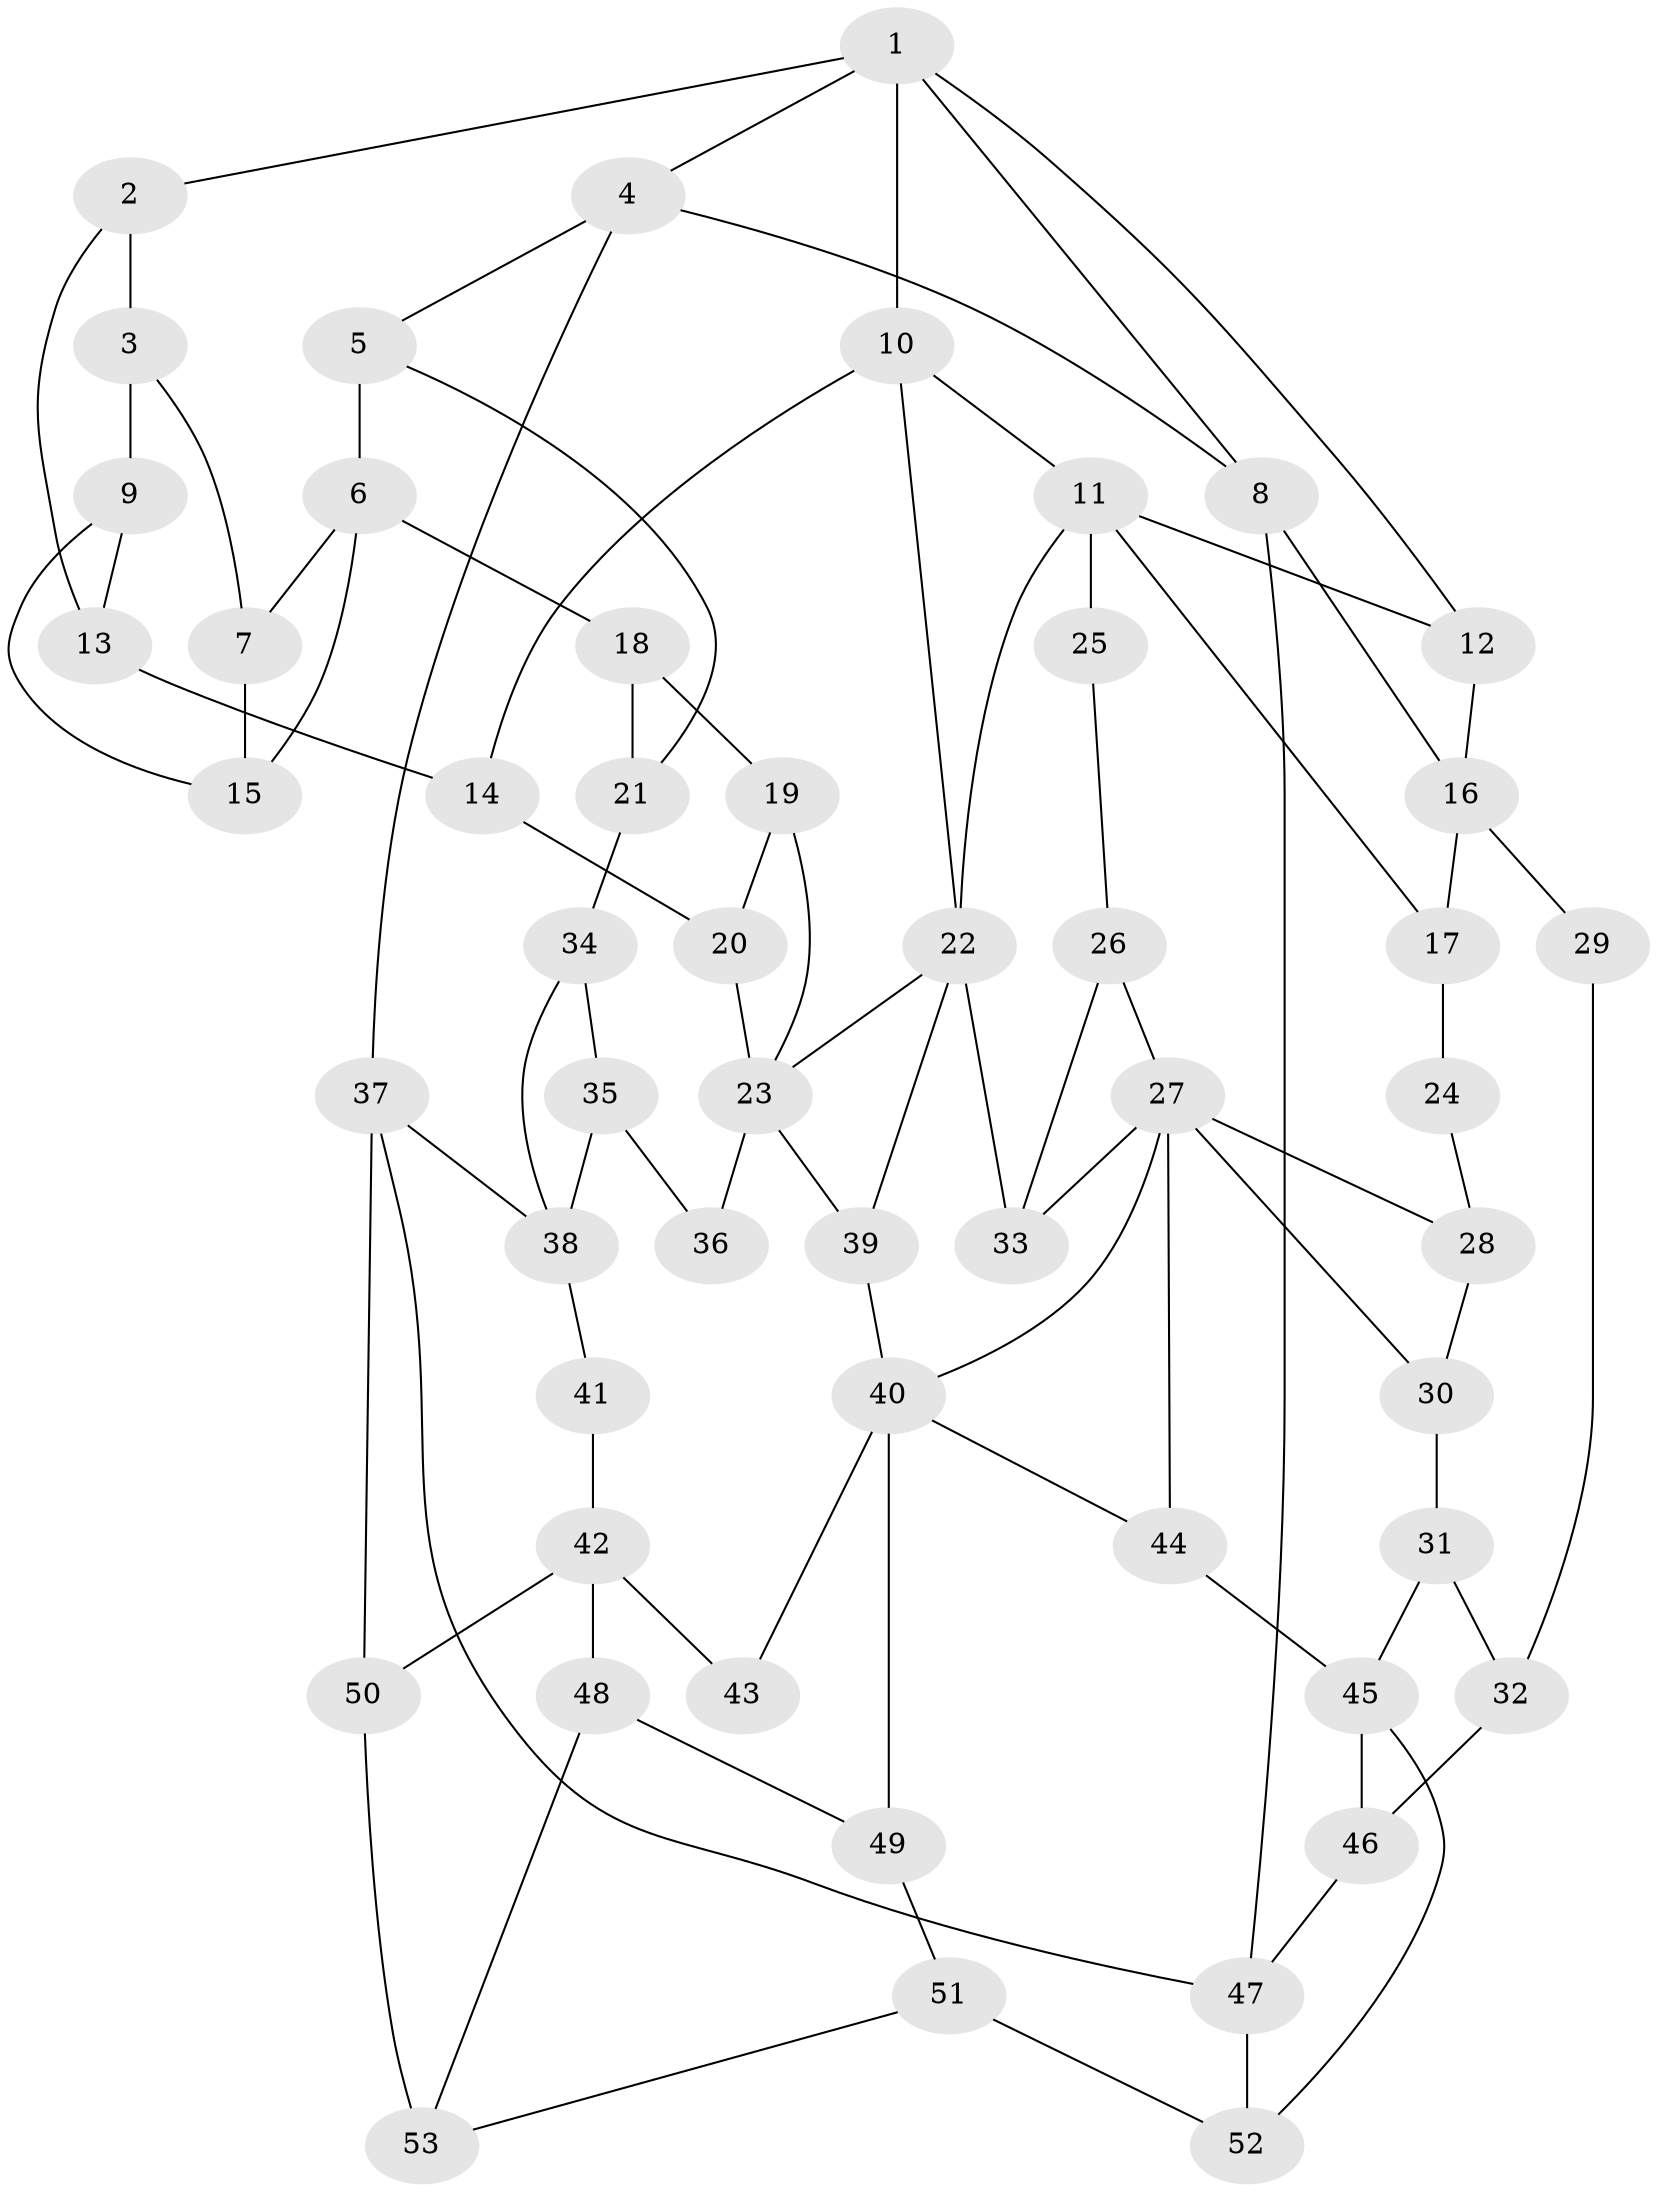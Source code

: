 // original degree distribution, {3: 0.018867924528301886, 4: 0.2358490566037736, 5: 0.5283018867924528, 6: 0.2169811320754717}
// Generated by graph-tools (version 1.1) at 2025/38/03/09/25 02:38:37]
// undirected, 53 vertices, 88 edges
graph export_dot {
graph [start="1"]
  node [color=gray90,style=filled];
  1;
  2;
  3;
  4;
  5;
  6;
  7;
  8;
  9;
  10;
  11;
  12;
  13;
  14;
  15;
  16;
  17;
  18;
  19;
  20;
  21;
  22;
  23;
  24;
  25;
  26;
  27;
  28;
  29;
  30;
  31;
  32;
  33;
  34;
  35;
  36;
  37;
  38;
  39;
  40;
  41;
  42;
  43;
  44;
  45;
  46;
  47;
  48;
  49;
  50;
  51;
  52;
  53;
  1 -- 2 [weight=1.0];
  1 -- 4 [weight=1.0];
  1 -- 8 [weight=1.0];
  1 -- 10 [weight=1.0];
  1 -- 12 [weight=1.0];
  2 -- 3 [weight=1.0];
  2 -- 13 [weight=1.0];
  3 -- 7 [weight=1.0];
  3 -- 9 [weight=2.0];
  4 -- 5 [weight=1.0];
  4 -- 8 [weight=1.0];
  4 -- 37 [weight=1.0];
  5 -- 6 [weight=1.0];
  5 -- 21 [weight=1.0];
  6 -- 7 [weight=1.0];
  6 -- 15 [weight=1.0];
  6 -- 18 [weight=2.0];
  7 -- 15 [weight=1.0];
  8 -- 16 [weight=1.0];
  8 -- 47 [weight=1.0];
  9 -- 13 [weight=1.0];
  9 -- 15 [weight=1.0];
  10 -- 11 [weight=1.0];
  10 -- 14 [weight=1.0];
  10 -- 22 [weight=1.0];
  11 -- 12 [weight=1.0];
  11 -- 17 [weight=1.0];
  11 -- 22 [weight=1.0];
  11 -- 25 [weight=2.0];
  12 -- 16 [weight=1.0];
  13 -- 14 [weight=1.0];
  14 -- 20 [weight=1.0];
  16 -- 17 [weight=2.0];
  16 -- 29 [weight=2.0];
  17 -- 24 [weight=2.0];
  18 -- 19 [weight=2.0];
  18 -- 21 [weight=2.0];
  19 -- 20 [weight=1.0];
  19 -- 23 [weight=1.0];
  20 -- 23 [weight=1.0];
  21 -- 34 [weight=2.0];
  22 -- 23 [weight=1.0];
  22 -- 33 [weight=1.0];
  22 -- 39 [weight=1.0];
  23 -- 36 [weight=2.0];
  23 -- 39 [weight=1.0];
  24 -- 28 [weight=1.0];
  25 -- 26 [weight=1.0];
  26 -- 27 [weight=1.0];
  26 -- 33 [weight=1.0];
  27 -- 28 [weight=1.0];
  27 -- 30 [weight=1.0];
  27 -- 33 [weight=1.0];
  27 -- 40 [weight=1.0];
  27 -- 44 [weight=1.0];
  28 -- 30 [weight=1.0];
  29 -- 32 [weight=1.0];
  30 -- 31 [weight=1.0];
  31 -- 32 [weight=1.0];
  31 -- 45 [weight=1.0];
  32 -- 46 [weight=1.0];
  34 -- 35 [weight=2.0];
  34 -- 38 [weight=1.0];
  35 -- 36 [weight=2.0];
  35 -- 38 [weight=2.0];
  37 -- 38 [weight=1.0];
  37 -- 47 [weight=1.0];
  37 -- 50 [weight=1.0];
  38 -- 41 [weight=1.0];
  39 -- 40 [weight=1.0];
  40 -- 43 [weight=1.0];
  40 -- 44 [weight=1.0];
  40 -- 49 [weight=1.0];
  41 -- 42 [weight=2.0];
  42 -- 43 [weight=2.0];
  42 -- 48 [weight=1.0];
  42 -- 50 [weight=1.0];
  44 -- 45 [weight=2.0];
  45 -- 46 [weight=1.0];
  45 -- 52 [weight=2.0];
  46 -- 47 [weight=1.0];
  47 -- 52 [weight=1.0];
  48 -- 49 [weight=1.0];
  48 -- 53 [weight=1.0];
  49 -- 51 [weight=1.0];
  50 -- 53 [weight=1.0];
  51 -- 52 [weight=2.0];
  51 -- 53 [weight=1.0];
}
